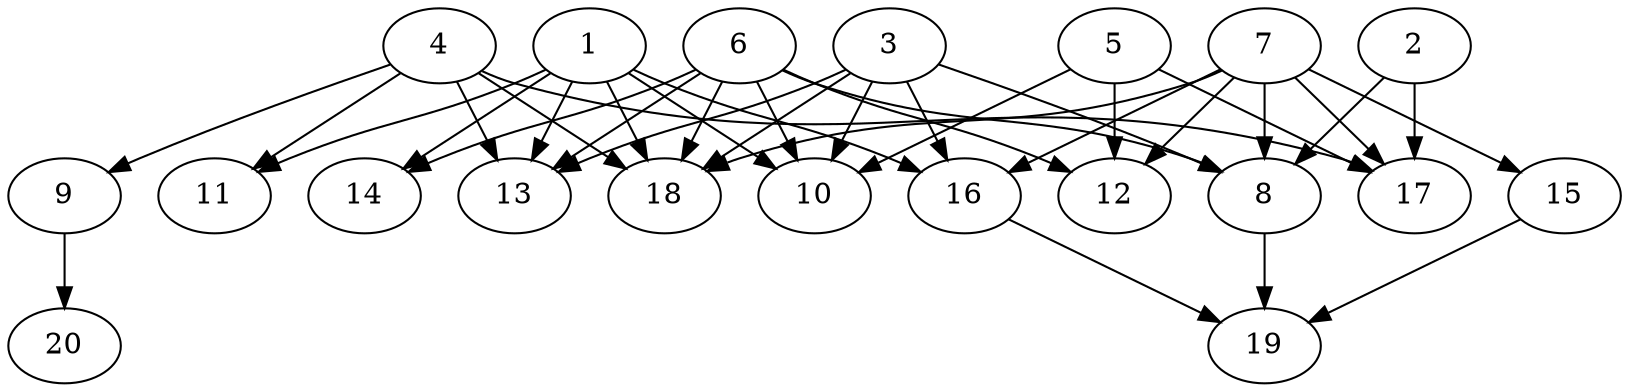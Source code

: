 // DAG automatically generated by daggen at Tue Jul 23 14:25:45 2019
// ./daggen --dot -n 20 --ccr 0.4 --fat 0.7 --regular 0.5 --density 0.6 --mindata 5242880 --maxdata 52428800 
digraph G {
  1 [size="97052160", alpha="0.04", expect_size="38820864"] 
  1 -> 10 [size ="38820864"]
  1 -> 11 [size ="38820864"]
  1 -> 13 [size ="38820864"]
  1 -> 14 [size ="38820864"]
  1 -> 16 [size ="38820864"]
  1 -> 18 [size ="38820864"]
  2 [size="91988480", alpha="0.04", expect_size="36795392"] 
  2 -> 8 [size ="36795392"]
  2 -> 17 [size ="36795392"]
  3 [size="24826880", alpha="0.03", expect_size="9930752"] 
  3 -> 8 [size ="9930752"]
  3 -> 10 [size ="9930752"]
  3 -> 13 [size ="9930752"]
  3 -> 16 [size ="9930752"]
  3 -> 18 [size ="9930752"]
  4 [size="65274880", alpha="0.08", expect_size="26109952"] 
  4 -> 9 [size ="26109952"]
  4 -> 11 [size ="26109952"]
  4 -> 13 [size ="26109952"]
  4 -> 17 [size ="26109952"]
  4 -> 18 [size ="26109952"]
  5 [size="50429440", alpha="0.03", expect_size="20171776"] 
  5 -> 10 [size ="20171776"]
  5 -> 12 [size ="20171776"]
  5 -> 17 [size ="20171776"]
  6 [size="94784000", alpha="0.03", expect_size="37913600"] 
  6 -> 8 [size ="37913600"]
  6 -> 10 [size ="37913600"]
  6 -> 12 [size ="37913600"]
  6 -> 13 [size ="37913600"]
  6 -> 14 [size ="37913600"]
  6 -> 18 [size ="37913600"]
  7 [size="128775680", alpha="0.19", expect_size="51510272"] 
  7 -> 8 [size ="51510272"]
  7 -> 12 [size ="51510272"]
  7 -> 15 [size ="51510272"]
  7 -> 16 [size ="51510272"]
  7 -> 17 [size ="51510272"]
  7 -> 18 [size ="51510272"]
  8 [size="69905920", alpha="0.12", expect_size="27962368"] 
  8 -> 19 [size ="27962368"]
  9 [size="95662080", alpha="0.11", expect_size="38264832"] 
  9 -> 20 [size ="38264832"]
  10 [size="130603520", alpha="0.09", expect_size="52241408"] 
  11 [size="84451840", alpha="0.20", expect_size="33780736"] 
  12 [size="110456320", alpha="0.04", expect_size="44182528"] 
  13 [size="16074240", alpha="0.07", expect_size="6429696"] 
  14 [size="31006720", alpha="0.06", expect_size="12402688"] 
  15 [size="78604800", alpha="0.10", expect_size="31441920"] 
  15 -> 19 [size ="31441920"]
  16 [size="98593280", alpha="0.02", expect_size="39437312"] 
  16 -> 19 [size ="39437312"]
  17 [size="118545920", alpha="0.14", expect_size="47418368"] 
  18 [size="110364160", alpha="0.12", expect_size="44145664"] 
  19 [size="61378560", alpha="0.08", expect_size="24551424"] 
  20 [size="126256640", alpha="0.13", expect_size="50502656"] 
}
